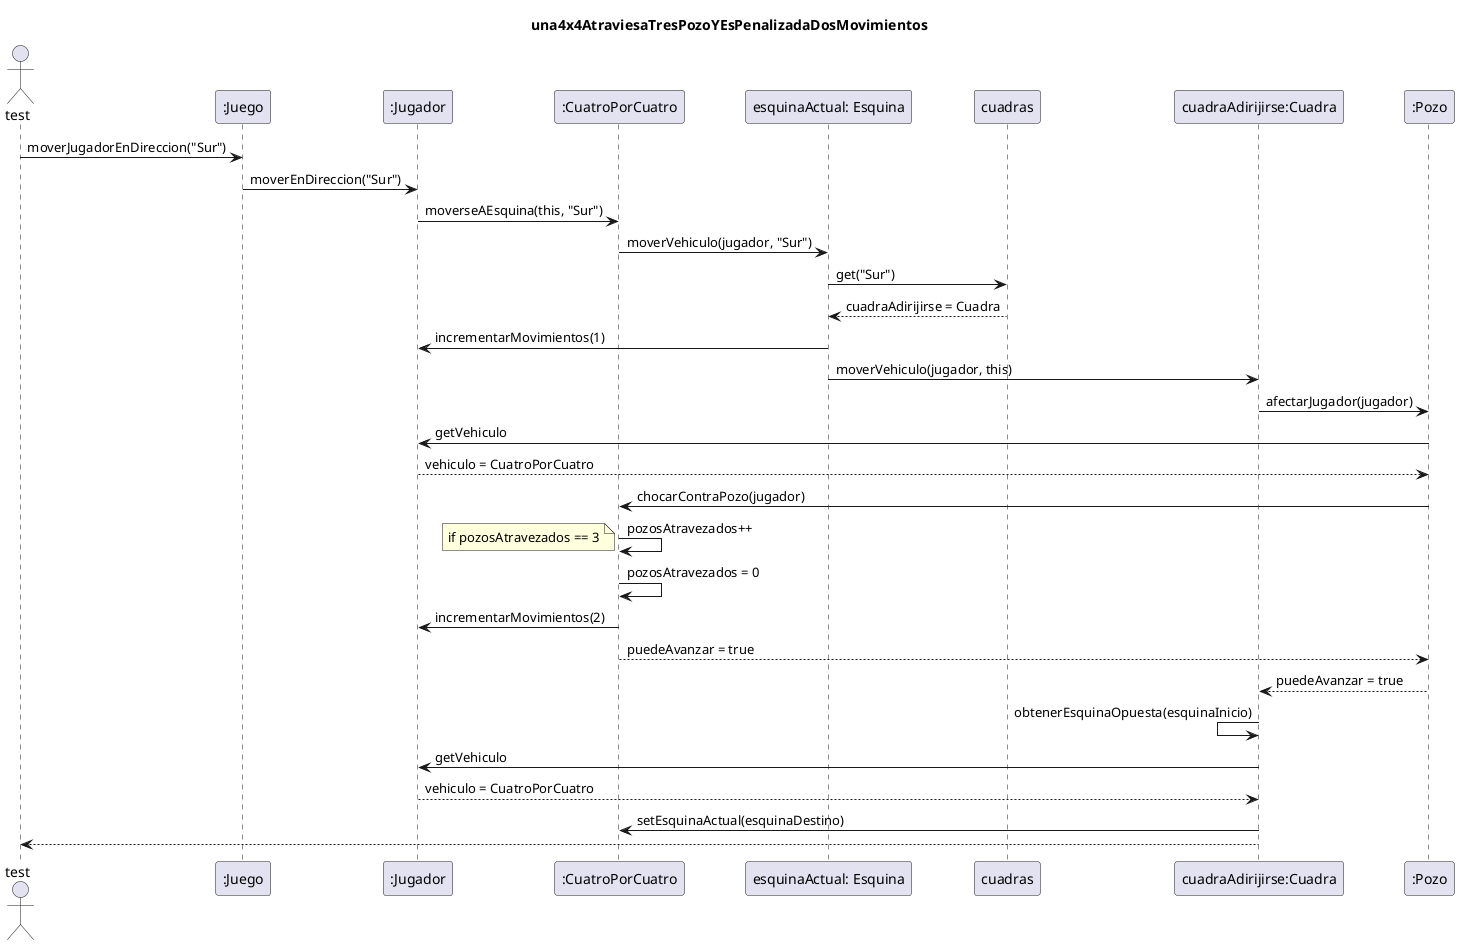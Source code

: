 @startuml
title: una4x4AtraviesaTresPozoYEsPenalizadaDosMovimientos
Actor test
test -> ":Juego" : moverJugadorEnDireccion("Sur")
":Juego" -> ":Jugador" : moverEnDireccion("Sur")
":Jugador" -> ":CuatroPorCuatro" : moverseAEsquina(this, "Sur")
":CuatroPorCuatro" -> "esquinaActual: Esquina" : moverVehiculo(jugador, "Sur")
"esquinaActual: Esquina" -> cuadras : get("Sur")
"esquinaActual: Esquina" <-- cuadras : cuadraAdirijirse = Cuadra
"esquinaActual: Esquina" -> ":Jugador" : incrementarMovimientos(1)
"esquinaActual: Esquina" -> "cuadraAdirijirse:Cuadra" : moverVehiculo(jugador, this)
"cuadraAdirijirse:Cuadra" -> ":Pozo" : afectarJugador(jugador)
":Pozo" -> ":Jugador": getVehiculo
":Pozo" <-- ":Jugador" : vehiculo = CuatroPorCuatro
":Pozo" -> ":CuatroPorCuatro" : chocarContraPozo(jugador)
":CuatroPorCuatro" -> ":CuatroPorCuatro" : pozosAtravezados++
note left
if pozosAtravezados == 3
end note
":CuatroPorCuatro" -> ":CuatroPorCuatro" : pozosAtravezados = 0
":Jugador" <- ":CuatroPorCuatro" : incrementarMovimientos(2)
":Pozo" <-- ":CuatroPorCuatro" : puedeAvanzar = true
"cuadraAdirijirse:Cuadra" <-- ":Pozo" : puedeAvanzar = true
"cuadraAdirijirse:Cuadra" <- "cuadraAdirijirse:Cuadra" : obtenerEsquinaOpuesta(esquinaInicio)
"cuadraAdirijirse:Cuadra" -> ":Jugador" : getVehiculo
"cuadraAdirijirse:Cuadra" <-- ":Jugador" : vehiculo = CuatroPorCuatro
"cuadraAdirijirse:Cuadra" -> ":CuatroPorCuatro" : setEsquinaActual(esquinaDestino)
test <-- "cuadraAdirijirse:Cuadra"
@enduml